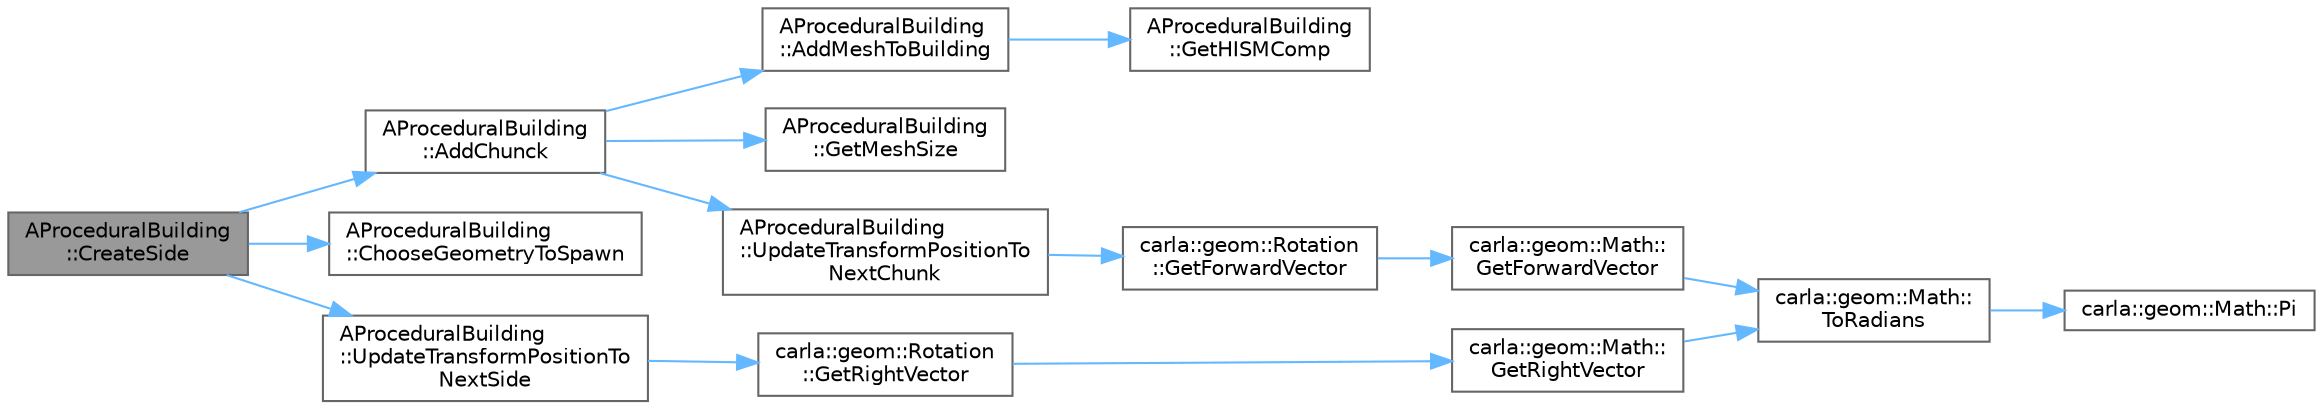 digraph "AProceduralBuilding::CreateSide"
{
 // INTERACTIVE_SVG=YES
 // LATEX_PDF_SIZE
  bgcolor="transparent";
  edge [fontname=Helvetica,fontsize=10,labelfontname=Helvetica,labelfontsize=10];
  node [fontname=Helvetica,fontsize=10,shape=box,height=0.2,width=0.4];
  rankdir="LR";
  Node1 [id="Node000001",label="AProceduralBuilding\l::CreateSide",height=0.2,width=0.4,color="gray40", fillcolor="grey60", style="filled", fontcolor="black",tooltip=" "];
  Node1 -> Node2 [id="edge1_Node000001_Node000002",color="steelblue1",style="solid",tooltip=" "];
  Node2 [id="Node000002",label="AProceduralBuilding\l::AddChunck",height=0.2,width=0.4,color="grey40", fillcolor="white", style="filled",URL="$de/d3c/classAProceduralBuilding.html#abadc90ed7357672f272be31dabbea756",tooltip=" "];
  Node2 -> Node3 [id="edge2_Node000002_Node000003",color="steelblue1",style="solid",tooltip=" "];
  Node3 [id="Node000003",label="AProceduralBuilding\l::AddMeshToBuilding",height=0.2,width=0.4,color="grey40", fillcolor="white", style="filled",URL="$de/d3c/classAProceduralBuilding.html#a7d1dcc5207ef5c2161db28c38867c8c1",tooltip=" "];
  Node3 -> Node4 [id="edge3_Node000003_Node000004",color="steelblue1",style="solid",tooltip=" "];
  Node4 [id="Node000004",label="AProceduralBuilding\l::GetHISMComp",height=0.2,width=0.4,color="grey40", fillcolor="white", style="filled",URL="$de/d3c/classAProceduralBuilding.html#a1433bbf088df8158fbccb32d0b203e72",tooltip=" "];
  Node2 -> Node5 [id="edge4_Node000002_Node000005",color="steelblue1",style="solid",tooltip=" "];
  Node5 [id="Node000005",label="AProceduralBuilding\l::GetMeshSize",height=0.2,width=0.4,color="grey40", fillcolor="white", style="filled",URL="$de/d3c/classAProceduralBuilding.html#ae68359b5bb6e1f605faf926660786e4c",tooltip=" "];
  Node2 -> Node6 [id="edge5_Node000002_Node000006",color="steelblue1",style="solid",tooltip=" "];
  Node6 [id="Node000006",label="AProceduralBuilding\l::UpdateTransformPositionTo\lNextChunk",height=0.2,width=0.4,color="grey40", fillcolor="white", style="filled",URL="$de/d3c/classAProceduralBuilding.html#a87a294eda3026380704e1920b34827db",tooltip=" "];
  Node6 -> Node7 [id="edge6_Node000006_Node000007",color="steelblue1",style="solid",tooltip=" "];
  Node7 [id="Node000007",label="carla::geom::Rotation\l::GetForwardVector",height=0.2,width=0.4,color="grey40", fillcolor="white", style="filled",URL="$d8/dba/classcarla_1_1geom_1_1Rotation.html#af3b9aeecb1d8a5a29aac264ea2b780dc",tooltip=" "];
  Node7 -> Node8 [id="edge7_Node000007_Node000008",color="steelblue1",style="solid",tooltip=" "];
  Node8 [id="Node000008",label="carla::geom::Math::\lGetForwardVector",height=0.2,width=0.4,color="grey40", fillcolor="white", style="filled",URL="$d0/dea/classcarla_1_1geom_1_1Math.html#aafbb2dc8a60aa6e86cc7fe1ad2872beb",tooltip="Compute the unit vector pointing towards the X-axis of rotation."];
  Node8 -> Node9 [id="edge8_Node000008_Node000009",color="steelblue1",style="solid",tooltip=" "];
  Node9 [id="Node000009",label="carla::geom::Math::\lToRadians",height=0.2,width=0.4,color="grey40", fillcolor="white", style="filled",URL="$d0/dea/classcarla_1_1geom_1_1Math.html#a2bd79912876dfbab9354c0bb841320e4",tooltip=" "];
  Node9 -> Node10 [id="edge9_Node000009_Node000010",color="steelblue1",style="solid",tooltip=" "];
  Node10 [id="Node000010",label="carla::geom::Math::Pi",height=0.2,width=0.4,color="grey40", fillcolor="white", style="filled",URL="$d0/dea/classcarla_1_1geom_1_1Math.html#abb591fc2a3085df22fc224a9d77cef11",tooltip=" "];
  Node1 -> Node11 [id="edge10_Node000001_Node000011",color="steelblue1",style="solid",tooltip=" "];
  Node11 [id="Node000011",label="AProceduralBuilding\l::ChooseGeometryToSpawn",height=0.2,width=0.4,color="grey40", fillcolor="white", style="filled",URL="$de/d3c/classAProceduralBuilding.html#a9cbc89df5aae7757b5802bf24e461a59",tooltip=" "];
  Node1 -> Node12 [id="edge11_Node000001_Node000012",color="steelblue1",style="solid",tooltip=" "];
  Node12 [id="Node000012",label="AProceduralBuilding\l::UpdateTransformPositionTo\lNextSide",height=0.2,width=0.4,color="grey40", fillcolor="white", style="filled",URL="$de/d3c/classAProceduralBuilding.html#a94c54e7cdae5a74bf3d4df152c0daa19",tooltip=" "];
  Node12 -> Node13 [id="edge12_Node000012_Node000013",color="steelblue1",style="solid",tooltip=" "];
  Node13 [id="Node000013",label="carla::geom::Rotation\l::GetRightVector",height=0.2,width=0.4,color="grey40", fillcolor="white", style="filled",URL="$d8/dba/classcarla_1_1geom_1_1Rotation.html#ac37b627825f8a17af21bb0e1bcb3da68",tooltip=" "];
  Node13 -> Node14 [id="edge13_Node000013_Node000014",color="steelblue1",style="solid",tooltip=" "];
  Node14 [id="Node000014",label="carla::geom::Math::\lGetRightVector",height=0.2,width=0.4,color="grey40", fillcolor="white", style="filled",URL="$d0/dea/classcarla_1_1geom_1_1Math.html#a1de27b6ea1464e3fcd560992c27c008d",tooltip="Compute the unit vector pointing towards the Y-axis of rotation."];
  Node14 -> Node9 [id="edge14_Node000014_Node000009",color="steelblue1",style="solid",tooltip=" "];
}
